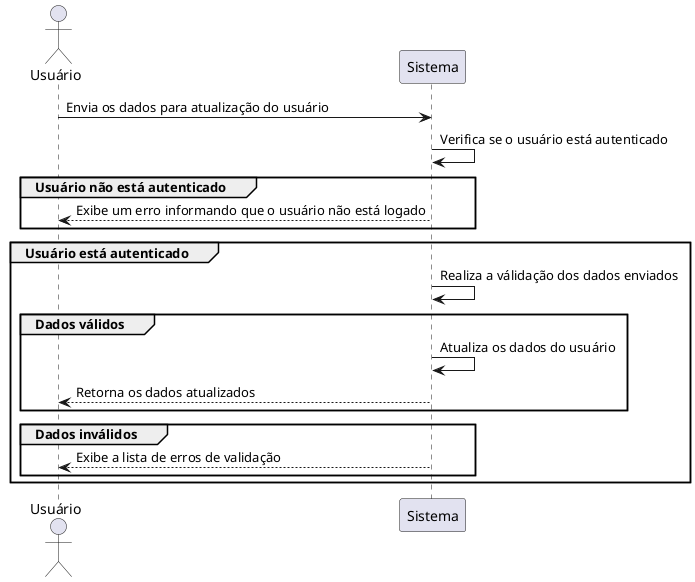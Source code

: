 @startuml USU02

actor Usuário
participant Sistema

Usuário -> Sistema: Envia os dados para atualização do usuário

Sistema -> Sistema: Verifica se o usuário está autenticado

group Usuário não está autenticado
  Sistema --> Usuário: Exibe um erro informando que o usuário não está logado
end

group Usuário está autenticado
  Sistema -> Sistema: Realiza a válidação dos dados enviados

  group Dados válidos
    Sistema -> Sistema: Atualiza os dados do usuário
    Sistema --> Usuário: Retorna os dados atualizados
  end

  group Dados inválidos
    Sistema --> Usuário: Exibe a lista de erros de validação
  end
end
@enduml